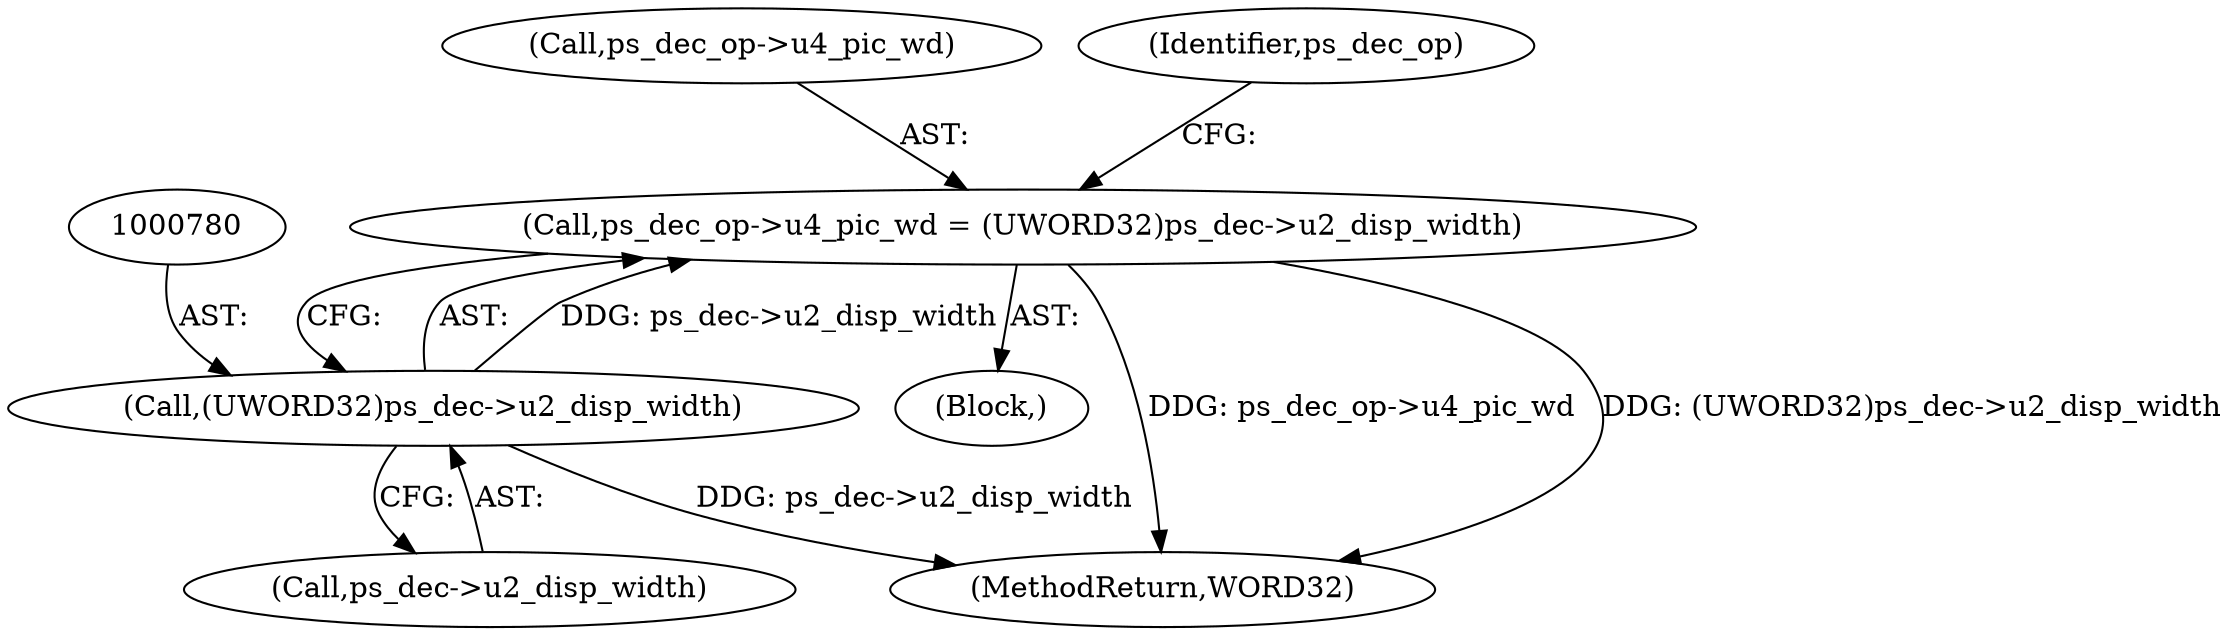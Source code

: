 digraph "0_Android_7554755536019e439433c515eeb44e701fb3bfb2@pointer" {
"1000775" [label="(Call,ps_dec_op->u4_pic_wd = (UWORD32)ps_dec->u2_disp_width)"];
"1000779" [label="(Call,(UWORD32)ps_dec->u2_disp_width)"];
"1000776" [label="(Call,ps_dec_op->u4_pic_wd)"];
"1000775" [label="(Call,ps_dec_op->u4_pic_wd = (UWORD32)ps_dec->u2_disp_width)"];
"1000712" [label="(Block,)"];
"1002142" [label="(MethodReturn,WORD32)"];
"1000779" [label="(Call,(UWORD32)ps_dec->u2_disp_width)"];
"1000786" [label="(Identifier,ps_dec_op)"];
"1000781" [label="(Call,ps_dec->u2_disp_width)"];
"1000775" -> "1000712"  [label="AST: "];
"1000775" -> "1000779"  [label="CFG: "];
"1000776" -> "1000775"  [label="AST: "];
"1000779" -> "1000775"  [label="AST: "];
"1000786" -> "1000775"  [label="CFG: "];
"1000775" -> "1002142"  [label="DDG: ps_dec_op->u4_pic_wd"];
"1000775" -> "1002142"  [label="DDG: (UWORD32)ps_dec->u2_disp_width"];
"1000779" -> "1000775"  [label="DDG: ps_dec->u2_disp_width"];
"1000779" -> "1000781"  [label="CFG: "];
"1000780" -> "1000779"  [label="AST: "];
"1000781" -> "1000779"  [label="AST: "];
"1000779" -> "1002142"  [label="DDG: ps_dec->u2_disp_width"];
}
